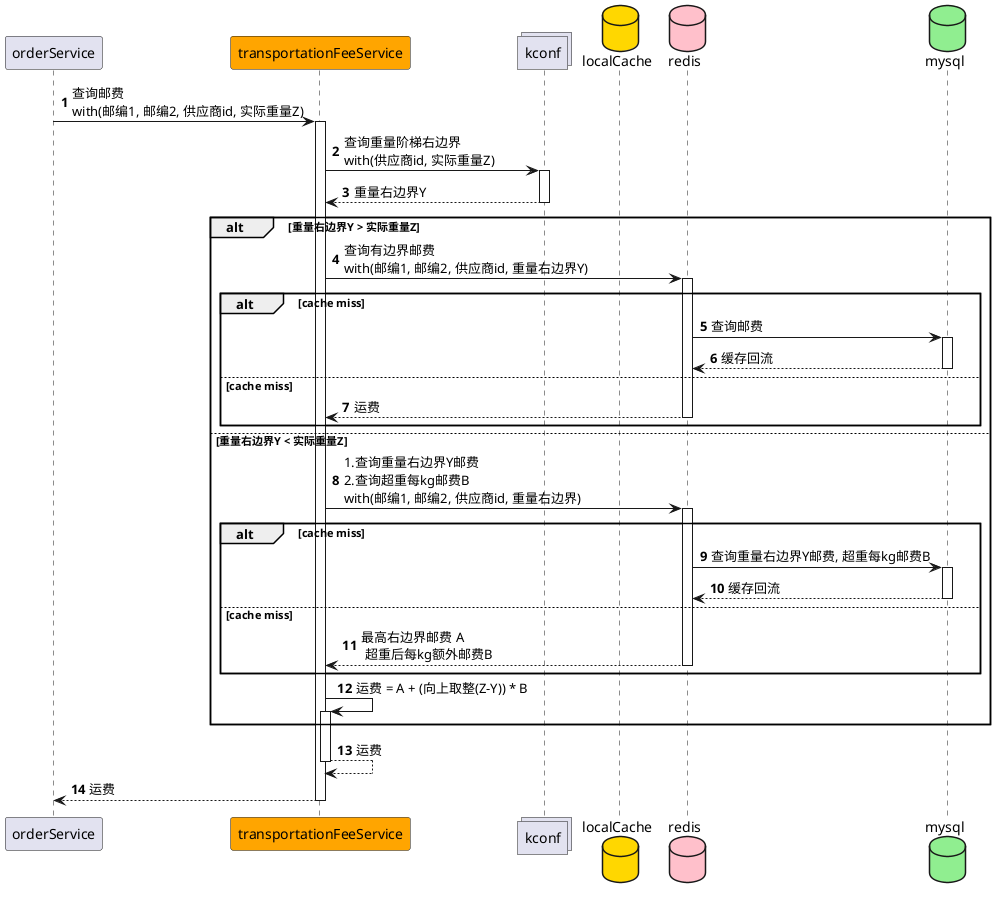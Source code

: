 @startuml
'https://plantuml.com/sequence-diagram
'查询提供地址查询运费价格
participant orderService
participant transportationFeeService #orange

collections kconf

database localCache #gold
database redis #pink
database mysql #lightgreen

autonumber
autoactivate on
orderService -> transportationFeeService: 查询邮费 \nwith(邮编1, 邮编2, 供应商id, 实际重量Z)
transportationFeeService -> kconf: 查询重量阶梯右边界 \nwith(供应商id, 实际重量Z)
return 重量右边界Y
alt 重量右边界Y > 实际重量Z
    transportationFeeService->redis: 查询有边界邮费 \nwith(邮编1, 邮编2, 供应商id, 重量右边界Y)
    alt cache miss
        redis -> mysql: 查询邮费
        return 缓存回流
    else cache miss
        return 运费
    end
else 重量右边界Y < 实际重量Z
    transportationFeeService-> redis: 1.查询重量右边界Y邮费 \n2.查询超重每kg邮费B\nwith(邮编1, 邮编2, 供应商id, 重量右边界)
    alt cache miss
        redis -> mysql: 查询重量右边界Y邮费, 超重每kg邮费B
        return 缓存回流
    else cache miss
        return 最高右边界邮费 A \n 超重后每kg额外邮费B
    end
    transportationFeeService -> transportationFeeService:运费 = A + (向上取整(Z-Y)) * B
end
return 运费
return 运费

@enduml